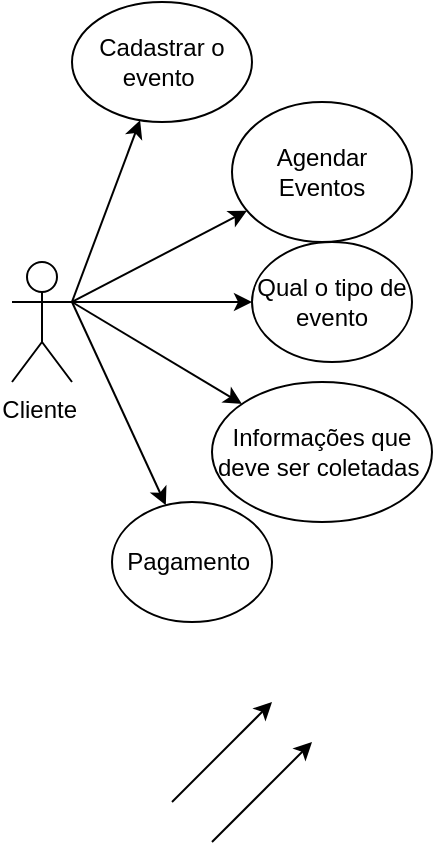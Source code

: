 <mxfile version="26.2.9">
  <diagram name="Página-1" id="FVHnNXLtPHv8SmroHsli">
    <mxGraphModel dx="1047" dy="475" grid="1" gridSize="10" guides="1" tooltips="1" connect="1" arrows="1" fold="1" page="1" pageScale="1" pageWidth="827" pageHeight="1169" math="0" shadow="0">
      <root>
        <mxCell id="0" />
        <mxCell id="1" parent="0" />
        <mxCell id="3feBCTpOt0pPDRztDAhV-1" value="Cliente&amp;nbsp;" style="shape=umlActor;verticalLabelPosition=bottom;verticalAlign=top;html=1;outlineConnect=0;" vertex="1" parent="1">
          <mxGeometry x="50" y="300" width="30" height="60" as="geometry" />
        </mxCell>
        <mxCell id="3feBCTpOt0pPDRztDAhV-10" value="" style="endArrow=classic;html=1;rounded=0;exitX=1;exitY=0.333;exitDx=0;exitDy=0;exitPerimeter=0;" edge="1" parent="1" source="3feBCTpOt0pPDRztDAhV-1" target="3feBCTpOt0pPDRztDAhV-18">
          <mxGeometry width="50" height="50" relative="1" as="geometry">
            <mxPoint x="100" y="330" as="sourcePoint" />
            <mxPoint x="140" y="250" as="targetPoint" />
          </mxGeometry>
        </mxCell>
        <mxCell id="3feBCTpOt0pPDRztDAhV-11" value="" style="endArrow=classic;html=1;rounded=0;" edge="1" parent="1" target="3feBCTpOt0pPDRztDAhV-19">
          <mxGeometry width="50" height="50" relative="1" as="geometry">
            <mxPoint x="80" y="320" as="sourcePoint" />
            <mxPoint x="160" y="310" as="targetPoint" />
          </mxGeometry>
        </mxCell>
        <mxCell id="3feBCTpOt0pPDRztDAhV-12" value="" style="endArrow=classic;html=1;rounded=0;" edge="1" parent="1" target="3feBCTpOt0pPDRztDAhV-21">
          <mxGeometry width="50" height="50" relative="1" as="geometry">
            <mxPoint x="80" y="320" as="sourcePoint" />
            <mxPoint x="160" y="360" as="targetPoint" />
          </mxGeometry>
        </mxCell>
        <mxCell id="3feBCTpOt0pPDRztDAhV-13" value="" style="endArrow=classic;html=1;rounded=0;exitX=1;exitY=0.333;exitDx=0;exitDy=0;exitPerimeter=0;" edge="1" parent="1" source="3feBCTpOt0pPDRztDAhV-1" target="3feBCTpOt0pPDRztDAhV-22">
          <mxGeometry width="50" height="50" relative="1" as="geometry">
            <mxPoint x="110" y="530" as="sourcePoint" />
            <mxPoint x="140" y="420" as="targetPoint" />
          </mxGeometry>
        </mxCell>
        <mxCell id="3feBCTpOt0pPDRztDAhV-14" value="" style="endArrow=classic;html=1;rounded=0;exitX=1;exitY=0.333;exitDx=0;exitDy=0;exitPerimeter=0;" edge="1" parent="1" source="3feBCTpOt0pPDRztDAhV-1" target="3feBCTpOt0pPDRztDAhV-23">
          <mxGeometry width="50" height="50" relative="1" as="geometry">
            <mxPoint x="60" y="270" as="sourcePoint" />
            <mxPoint x="130" y="220" as="targetPoint" />
            <Array as="points" />
          </mxGeometry>
        </mxCell>
        <mxCell id="3feBCTpOt0pPDRztDAhV-15" value="" style="endArrow=classic;html=1;rounded=0;" edge="1" parent="1">
          <mxGeometry width="50" height="50" relative="1" as="geometry">
            <mxPoint x="130" y="570" as="sourcePoint" />
            <mxPoint x="180" y="520" as="targetPoint" />
          </mxGeometry>
        </mxCell>
        <mxCell id="3feBCTpOt0pPDRztDAhV-16" value="" style="endArrow=classic;html=1;rounded=0;" edge="1" parent="1">
          <mxGeometry width="50" height="50" relative="1" as="geometry">
            <mxPoint x="150" y="590" as="sourcePoint" />
            <mxPoint x="200" y="540" as="targetPoint" />
          </mxGeometry>
        </mxCell>
        <mxCell id="3feBCTpOt0pPDRztDAhV-18" value="Agendar Eventos" style="ellipse;whiteSpace=wrap;html=1;" vertex="1" parent="1">
          <mxGeometry x="160" y="220" width="90" height="70" as="geometry" />
        </mxCell>
        <mxCell id="3feBCTpOt0pPDRztDAhV-19" value="Qual o tipo de evento" style="ellipse;whiteSpace=wrap;html=1;" vertex="1" parent="1">
          <mxGeometry x="170" y="290" width="80" height="60" as="geometry" />
        </mxCell>
        <mxCell id="3feBCTpOt0pPDRztDAhV-21" value="Informações que deve ser coletadas&amp;nbsp;" style="ellipse;whiteSpace=wrap;html=1;" vertex="1" parent="1">
          <mxGeometry x="150" y="360" width="110" height="70" as="geometry" />
        </mxCell>
        <mxCell id="3feBCTpOt0pPDRztDAhV-22" value="Pagamento&amp;nbsp;" style="ellipse;whiteSpace=wrap;html=1;" vertex="1" parent="1">
          <mxGeometry x="100" y="420" width="80" height="60" as="geometry" />
        </mxCell>
        <mxCell id="3feBCTpOt0pPDRztDAhV-23" value="Cadastrar o evento&amp;nbsp;" style="ellipse;whiteSpace=wrap;html=1;" vertex="1" parent="1">
          <mxGeometry x="80" y="170" width="90" height="60" as="geometry" />
        </mxCell>
      </root>
    </mxGraphModel>
  </diagram>
</mxfile>
